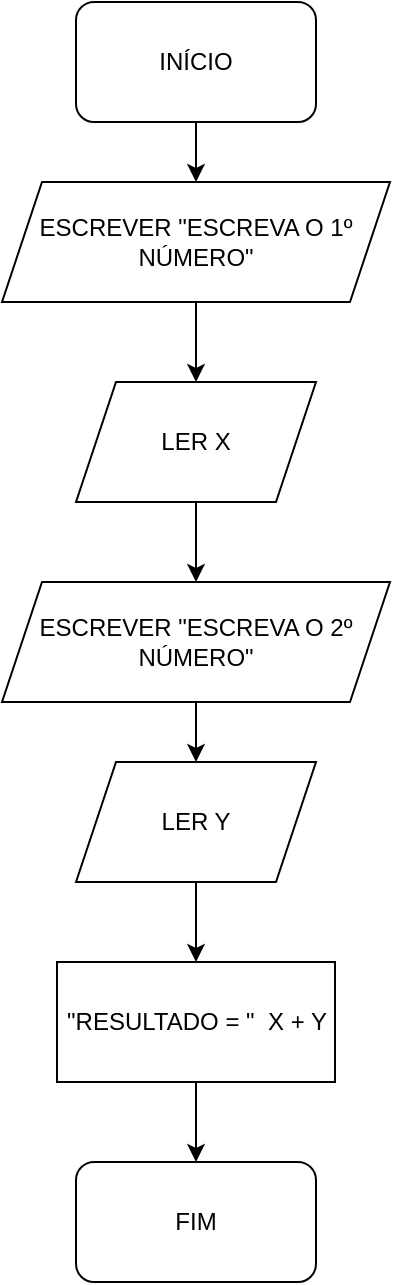 <mxfile version="22.0.4" type="github">
  <diagram name="Página-1" id="vgiorZPEa4Nm-zYZW0gM">
    <mxGraphModel dx="1434" dy="790" grid="1" gridSize="10" guides="1" tooltips="1" connect="1" arrows="1" fold="1" page="1" pageScale="1" pageWidth="827" pageHeight="1169" math="0" shadow="0">
      <root>
        <mxCell id="0" />
        <mxCell id="1" parent="0" />
        <mxCell id="R-_WPU4bVfA_2PBPiCtL-1" value="INÍCIO" style="rounded=1;whiteSpace=wrap;html=1;" vertex="1" parent="1">
          <mxGeometry x="354" y="10" width="120" height="60" as="geometry" />
        </mxCell>
        <mxCell id="R-_WPU4bVfA_2PBPiCtL-2" value="" style="endArrow=classic;html=1;rounded=0;exitX=0.5;exitY=1;exitDx=0;exitDy=0;entryX=0.5;entryY=0;entryDx=0;entryDy=0;" edge="1" parent="1" source="R-_WPU4bVfA_2PBPiCtL-1" target="R-_WPU4bVfA_2PBPiCtL-3">
          <mxGeometry width="50" height="50" relative="1" as="geometry">
            <mxPoint x="390" y="530" as="sourcePoint" />
            <mxPoint x="414" y="250" as="targetPoint" />
          </mxGeometry>
        </mxCell>
        <mxCell id="R-_WPU4bVfA_2PBPiCtL-3" value="ESCREVER &quot;ESCREVA O 1º NÚMERO&quot;" style="shape=parallelogram;perimeter=parallelogramPerimeter;whiteSpace=wrap;html=1;fixedSize=1;" vertex="1" parent="1">
          <mxGeometry x="317" y="100" width="194" height="60" as="geometry" />
        </mxCell>
        <mxCell id="R-_WPU4bVfA_2PBPiCtL-4" value="LER Y" style="shape=parallelogram;perimeter=parallelogramPerimeter;whiteSpace=wrap;html=1;fixedSize=1;" vertex="1" parent="1">
          <mxGeometry x="354" y="390" width="120" height="60" as="geometry" />
        </mxCell>
        <mxCell id="R-_WPU4bVfA_2PBPiCtL-5" value="" style="endArrow=classic;html=1;rounded=0;entryX=0.5;entryY=0;entryDx=0;entryDy=0;exitX=0.5;exitY=1;exitDx=0;exitDy=0;" edge="1" parent="1" source="R-_WPU4bVfA_2PBPiCtL-3" target="R-_WPU4bVfA_2PBPiCtL-17">
          <mxGeometry width="50" height="50" relative="1" as="geometry">
            <mxPoint x="400" y="340" as="sourcePoint" />
            <mxPoint x="413" y="390" as="targetPoint" />
          </mxGeometry>
        </mxCell>
        <mxCell id="R-_WPU4bVfA_2PBPiCtL-8" value="&quot;RESULTADO = &quot;&amp;nbsp; X + Y" style="rounded=0;whiteSpace=wrap;html=1;" vertex="1" parent="1">
          <mxGeometry x="344.5" y="490" width="139" height="60" as="geometry" />
        </mxCell>
        <mxCell id="R-_WPU4bVfA_2PBPiCtL-9" value="" style="endArrow=classic;html=1;rounded=0;exitX=0.5;exitY=1;exitDx=0;exitDy=0;entryX=0.5;entryY=0;entryDx=0;entryDy=0;" edge="1" parent="1" source="R-_WPU4bVfA_2PBPiCtL-4" target="R-_WPU4bVfA_2PBPiCtL-8">
          <mxGeometry width="50" height="50" relative="1" as="geometry">
            <mxPoint x="390" y="530" as="sourcePoint" />
            <mxPoint x="440" y="480" as="targetPoint" />
          </mxGeometry>
        </mxCell>
        <mxCell id="R-_WPU4bVfA_2PBPiCtL-10" value="ESCREVER &quot;ESCREVA O 2º NÚMERO&quot;" style="shape=parallelogram;perimeter=parallelogramPerimeter;whiteSpace=wrap;html=1;fixedSize=1;" vertex="1" parent="1">
          <mxGeometry x="317" y="300" width="194" height="60" as="geometry" />
        </mxCell>
        <mxCell id="R-_WPU4bVfA_2PBPiCtL-11" value="" style="endArrow=classic;html=1;rounded=0;exitX=0.5;exitY=1;exitDx=0;exitDy=0;entryX=0.5;entryY=0;entryDx=0;entryDy=0;" edge="1" parent="1" source="R-_WPU4bVfA_2PBPiCtL-10" target="R-_WPU4bVfA_2PBPiCtL-4">
          <mxGeometry width="50" height="50" relative="1" as="geometry">
            <mxPoint x="390" y="530" as="sourcePoint" />
            <mxPoint x="440" y="480" as="targetPoint" />
          </mxGeometry>
        </mxCell>
        <mxCell id="R-_WPU4bVfA_2PBPiCtL-13" value="" style="endArrow=classic;html=1;rounded=0;exitX=0.5;exitY=1;exitDx=0;exitDy=0;entryX=0.5;entryY=0;entryDx=0;entryDy=0;" edge="1" parent="1" source="R-_WPU4bVfA_2PBPiCtL-8" target="R-_WPU4bVfA_2PBPiCtL-14">
          <mxGeometry width="50" height="50" relative="1" as="geometry">
            <mxPoint x="390" y="630" as="sourcePoint" />
            <mxPoint x="414" y="800" as="targetPoint" />
          </mxGeometry>
        </mxCell>
        <mxCell id="R-_WPU4bVfA_2PBPiCtL-14" value="FIM" style="rounded=1;whiteSpace=wrap;html=1;" vertex="1" parent="1">
          <mxGeometry x="354" y="590" width="120" height="60" as="geometry" />
        </mxCell>
        <mxCell id="R-_WPU4bVfA_2PBPiCtL-17" value="LER X" style="shape=parallelogram;perimeter=parallelogramPerimeter;whiteSpace=wrap;html=1;fixedSize=1;" vertex="1" parent="1">
          <mxGeometry x="354" y="200" width="120" height="60" as="geometry" />
        </mxCell>
        <mxCell id="R-_WPU4bVfA_2PBPiCtL-18" value="" style="endArrow=classic;html=1;rounded=0;exitX=0.5;exitY=1;exitDx=0;exitDy=0;entryX=0.5;entryY=0;entryDx=0;entryDy=0;" edge="1" parent="1" source="R-_WPU4bVfA_2PBPiCtL-17" target="R-_WPU4bVfA_2PBPiCtL-10">
          <mxGeometry width="50" height="50" relative="1" as="geometry">
            <mxPoint x="390" y="430" as="sourcePoint" />
            <mxPoint x="440" y="380" as="targetPoint" />
          </mxGeometry>
        </mxCell>
      </root>
    </mxGraphModel>
  </diagram>
</mxfile>
